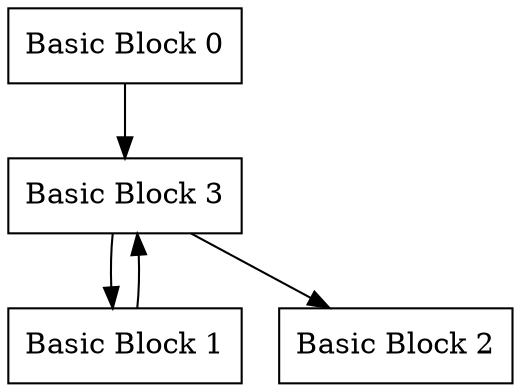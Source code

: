 digraph foo {

"Basic Block 0" [shape=box];
"Basic Block 1" [shape=box];
"Basic Block 2" [shape=box];
"Basic Block 3" [shape=box];

"Basic Block 0" -> "Basic Block 3";
"Basic Block 1" -> "Basic Block 3";
"Basic Block 3" -> "Basic Block 1";
"Basic Block 3" -> "Basic Block 2";

}